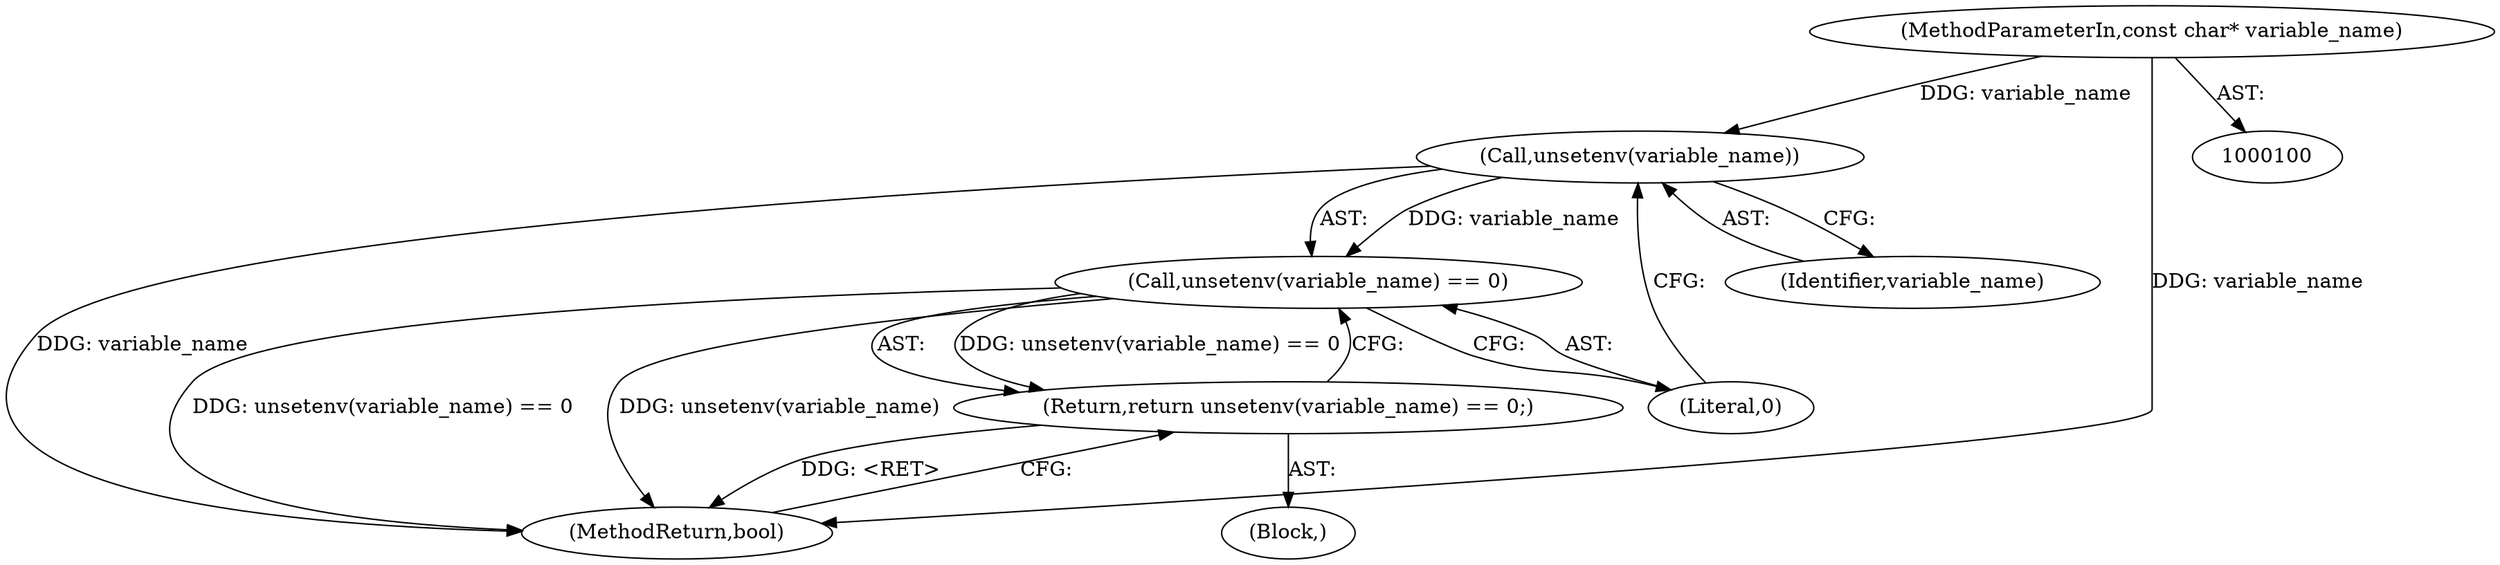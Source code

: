 digraph "1_Chrome_c10688623b331e0c72c502b718cff5016de61f85_0@pointer" {
"1000101" [label="(MethodParameterIn,const char* variable_name)"];
"1000105" [label="(Call,unsetenv(variable_name))"];
"1000104" [label="(Call,unsetenv(variable_name) == 0)"];
"1000103" [label="(Return,return unsetenv(variable_name) == 0;)"];
"1000104" [label="(Call,unsetenv(variable_name) == 0)"];
"1000107" [label="(Literal,0)"];
"1000105" [label="(Call,unsetenv(variable_name))"];
"1000103" [label="(Return,return unsetenv(variable_name) == 0;)"];
"1000106" [label="(Identifier,variable_name)"];
"1000101" [label="(MethodParameterIn,const char* variable_name)"];
"1000102" [label="(Block,)"];
"1000108" [label="(MethodReturn,bool)"];
"1000101" -> "1000100"  [label="AST: "];
"1000101" -> "1000108"  [label="DDG: variable_name"];
"1000101" -> "1000105"  [label="DDG: variable_name"];
"1000105" -> "1000104"  [label="AST: "];
"1000105" -> "1000106"  [label="CFG: "];
"1000106" -> "1000105"  [label="AST: "];
"1000107" -> "1000105"  [label="CFG: "];
"1000105" -> "1000108"  [label="DDG: variable_name"];
"1000105" -> "1000104"  [label="DDG: variable_name"];
"1000104" -> "1000103"  [label="AST: "];
"1000104" -> "1000107"  [label="CFG: "];
"1000107" -> "1000104"  [label="AST: "];
"1000103" -> "1000104"  [label="CFG: "];
"1000104" -> "1000108"  [label="DDG: unsetenv(variable_name) == 0"];
"1000104" -> "1000108"  [label="DDG: unsetenv(variable_name)"];
"1000104" -> "1000103"  [label="DDG: unsetenv(variable_name) == 0"];
"1000103" -> "1000102"  [label="AST: "];
"1000108" -> "1000103"  [label="CFG: "];
"1000103" -> "1000108"  [label="DDG: <RET>"];
}
